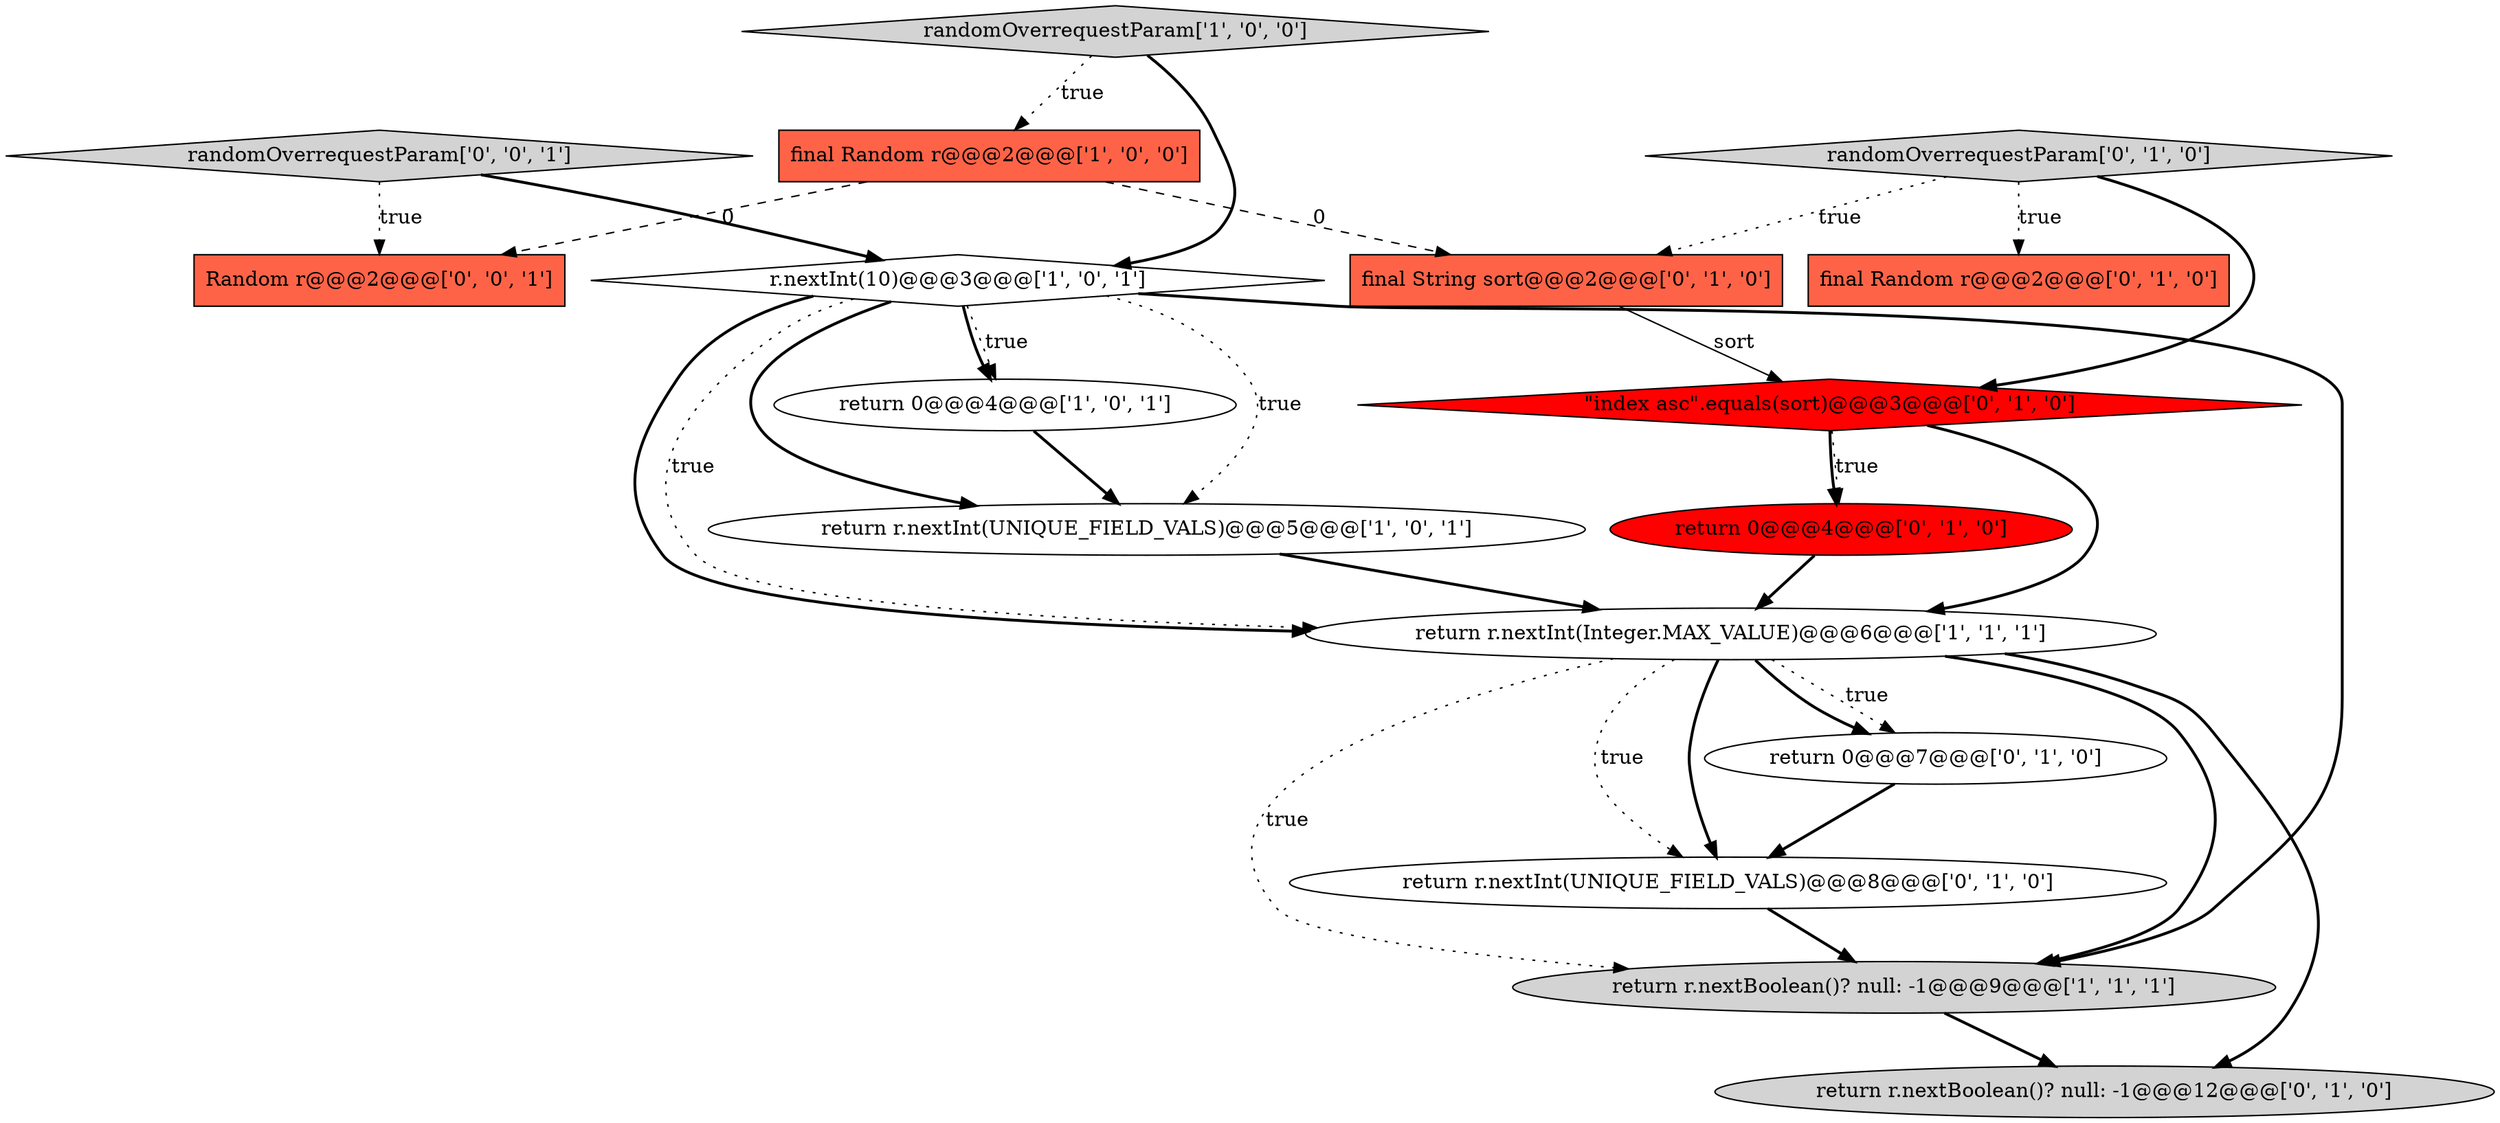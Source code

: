 digraph {
13 [style = filled, label = "return 0@@@7@@@['0', '1', '0']", fillcolor = white, shape = ellipse image = "AAA0AAABBB2BBB"];
2 [style = filled, label = "return r.nextBoolean()? null: -1@@@9@@@['1', '1', '1']", fillcolor = lightgray, shape = ellipse image = "AAA0AAABBB1BBB"];
15 [style = filled, label = "Random r@@@2@@@['0', '0', '1']", fillcolor = tomato, shape = box image = "AAA0AAABBB3BBB"];
0 [style = filled, label = "final Random r@@@2@@@['1', '0', '0']", fillcolor = tomato, shape = box image = "AAA1AAABBB1BBB"];
10 [style = filled, label = "return r.nextBoolean()? null: -1@@@12@@@['0', '1', '0']", fillcolor = lightgray, shape = ellipse image = "AAA0AAABBB2BBB"];
1 [style = filled, label = "return r.nextInt(UNIQUE_FIELD_VALS)@@@5@@@['1', '0', '1']", fillcolor = white, shape = ellipse image = "AAA0AAABBB1BBB"];
3 [style = filled, label = "randomOverrequestParam['1', '0', '0']", fillcolor = lightgray, shape = diamond image = "AAA0AAABBB1BBB"];
12 [style = filled, label = "\"index asc\".equals(sort)@@@3@@@['0', '1', '0']", fillcolor = red, shape = diamond image = "AAA1AAABBB2BBB"];
14 [style = filled, label = "return r.nextInt(UNIQUE_FIELD_VALS)@@@8@@@['0', '1', '0']", fillcolor = white, shape = ellipse image = "AAA0AAABBB2BBB"];
16 [style = filled, label = "randomOverrequestParam['0', '0', '1']", fillcolor = lightgray, shape = diamond image = "AAA0AAABBB3BBB"];
6 [style = filled, label = "return 0@@@4@@@['1', '0', '1']", fillcolor = white, shape = ellipse image = "AAA0AAABBB1BBB"];
9 [style = filled, label = "return 0@@@4@@@['0', '1', '0']", fillcolor = red, shape = ellipse image = "AAA1AAABBB2BBB"];
8 [style = filled, label = "final Random r@@@2@@@['0', '1', '0']", fillcolor = tomato, shape = box image = "AAA0AAABBB2BBB"];
4 [style = filled, label = "r.nextInt(10)@@@3@@@['1', '0', '1']", fillcolor = white, shape = diamond image = "AAA0AAABBB1BBB"];
5 [style = filled, label = "return r.nextInt(Integer.MAX_VALUE)@@@6@@@['1', '1', '1']", fillcolor = white, shape = ellipse image = "AAA0AAABBB1BBB"];
7 [style = filled, label = "randomOverrequestParam['0', '1', '0']", fillcolor = lightgray, shape = diamond image = "AAA0AAABBB2BBB"];
11 [style = filled, label = "final String sort@@@2@@@['0', '1', '0']", fillcolor = tomato, shape = box image = "AAA1AAABBB2BBB"];
4->6 [style = dotted, label="true"];
1->5 [style = bold, label=""];
4->5 [style = dotted, label="true"];
5->14 [style = dotted, label="true"];
5->10 [style = bold, label=""];
12->5 [style = bold, label=""];
4->1 [style = dotted, label="true"];
4->6 [style = bold, label=""];
7->12 [style = bold, label=""];
0->15 [style = dashed, label="0"];
0->11 [style = dashed, label="0"];
4->2 [style = bold, label=""];
5->14 [style = bold, label=""];
12->9 [style = bold, label=""];
2->10 [style = bold, label=""];
3->4 [style = bold, label=""];
6->1 [style = bold, label=""];
5->13 [style = dotted, label="true"];
5->2 [style = bold, label=""];
7->11 [style = dotted, label="true"];
5->13 [style = bold, label=""];
3->0 [style = dotted, label="true"];
9->5 [style = bold, label=""];
4->1 [style = bold, label=""];
14->2 [style = bold, label=""];
16->4 [style = bold, label=""];
7->8 [style = dotted, label="true"];
12->9 [style = dotted, label="true"];
4->5 [style = bold, label=""];
13->14 [style = bold, label=""];
11->12 [style = solid, label="sort"];
5->2 [style = dotted, label="true"];
16->15 [style = dotted, label="true"];
}
